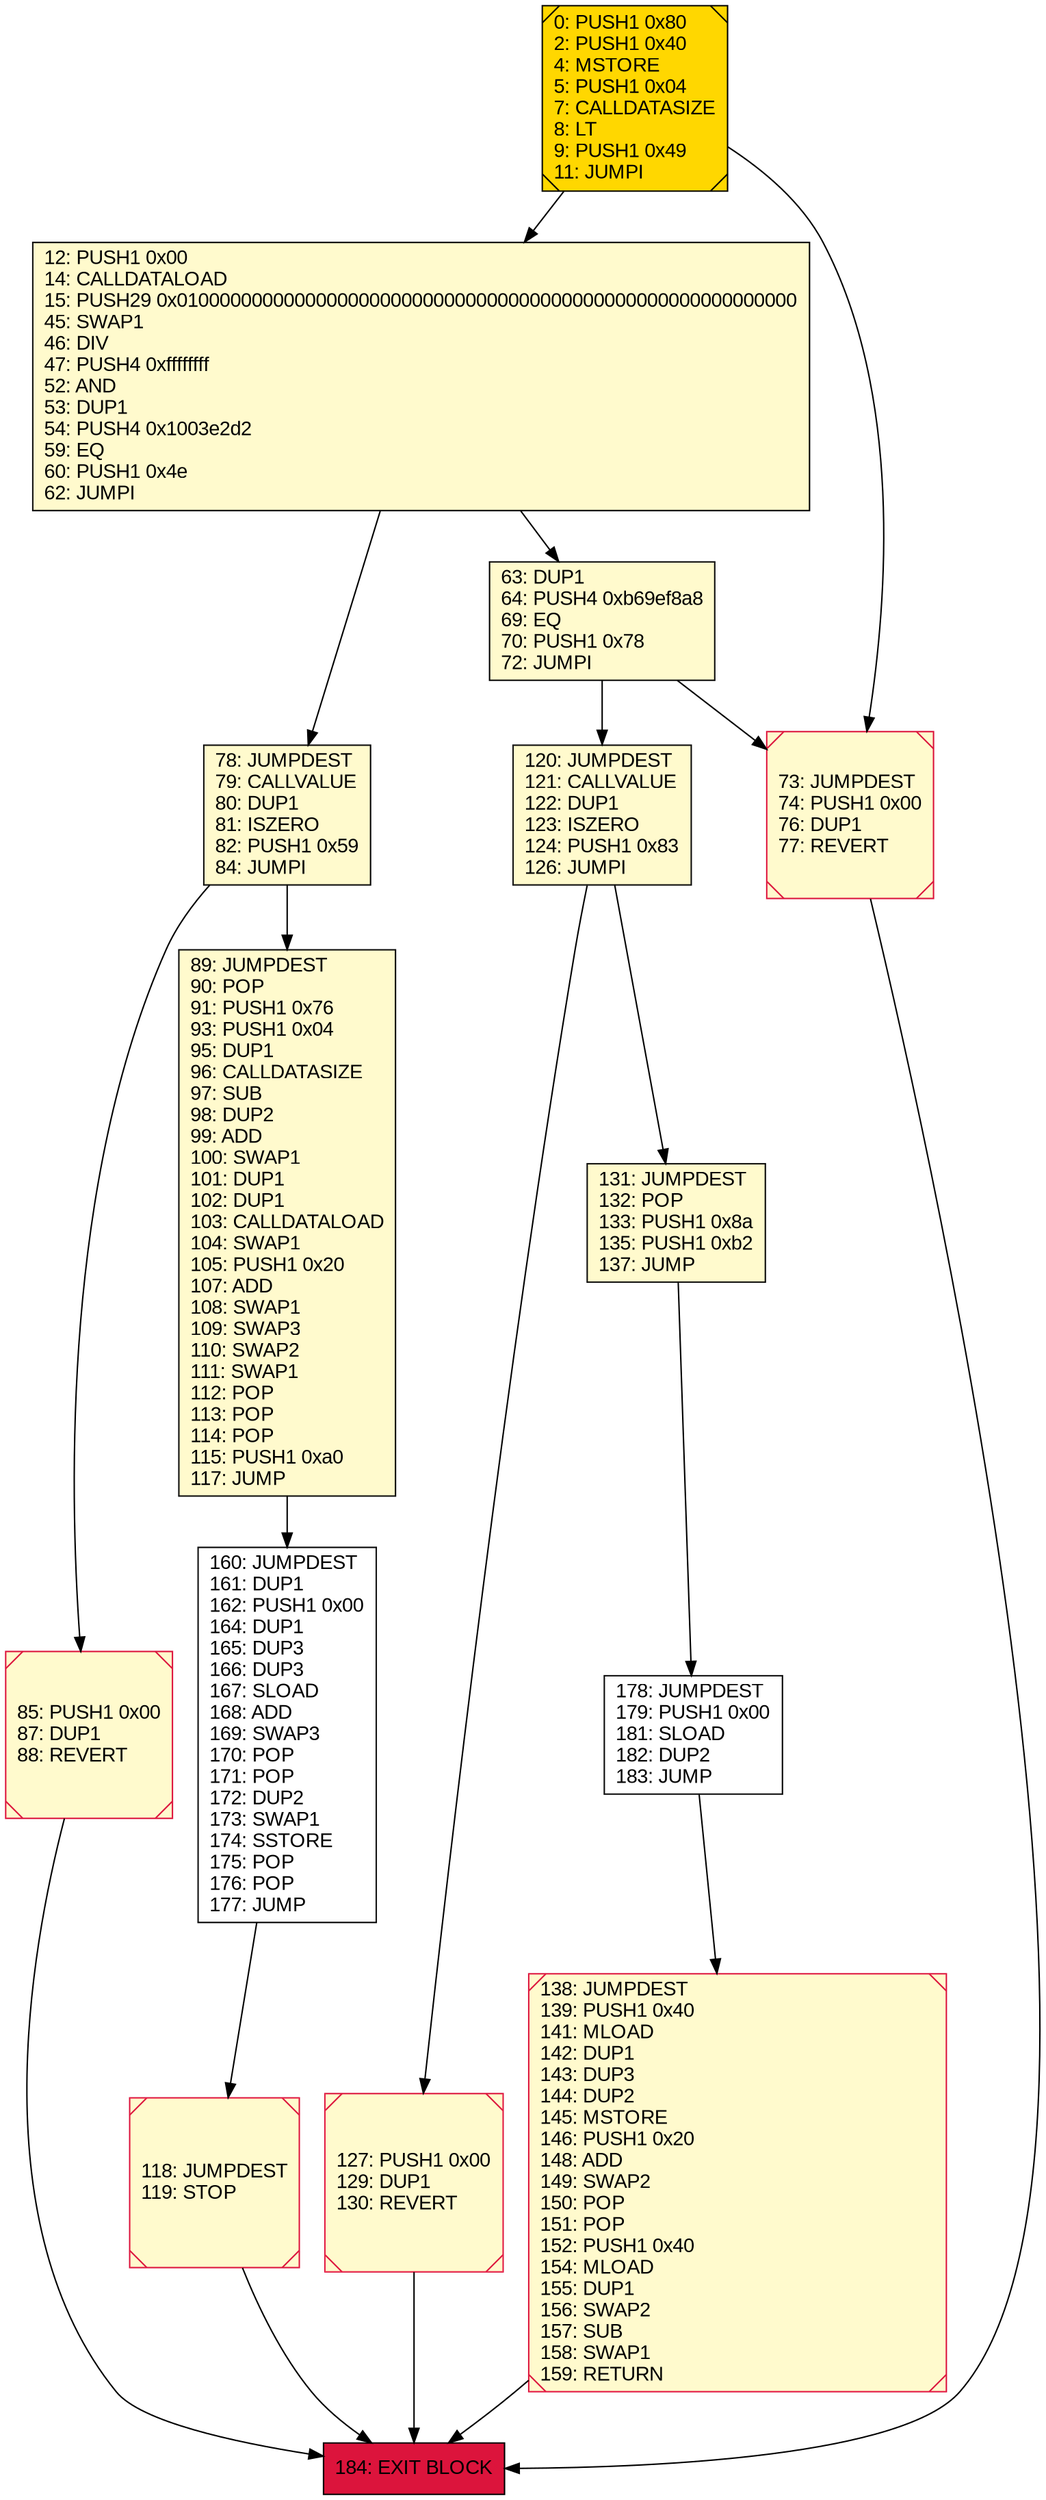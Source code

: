 digraph G {
bgcolor=transparent rankdir=UD;
node [shape=box style=filled color=black fillcolor=white fontname=arial fontcolor=black];
120 [label="120: JUMPDEST\l121: CALLVALUE\l122: DUP1\l123: ISZERO\l124: PUSH1 0x83\l126: JUMPI\l" fillcolor=lemonchiffon ];
118 [label="118: JUMPDEST\l119: STOP\l" fillcolor=lemonchiffon shape=Msquare color=crimson ];
12 [label="12: PUSH1 0x00\l14: CALLDATALOAD\l15: PUSH29 0x0100000000000000000000000000000000000000000000000000000000\l45: SWAP1\l46: DIV\l47: PUSH4 0xffffffff\l52: AND\l53: DUP1\l54: PUSH4 0x1003e2d2\l59: EQ\l60: PUSH1 0x4e\l62: JUMPI\l" fillcolor=lemonchiffon ];
178 [label="178: JUMPDEST\l179: PUSH1 0x00\l181: SLOAD\l182: DUP2\l183: JUMP\l" ];
63 [label="63: DUP1\l64: PUSH4 0xb69ef8a8\l69: EQ\l70: PUSH1 0x78\l72: JUMPI\l" fillcolor=lemonchiffon ];
0 [label="0: PUSH1 0x80\l2: PUSH1 0x40\l4: MSTORE\l5: PUSH1 0x04\l7: CALLDATASIZE\l8: LT\l9: PUSH1 0x49\l11: JUMPI\l" fillcolor=lemonchiffon shape=Msquare fillcolor=gold ];
160 [label="160: JUMPDEST\l161: DUP1\l162: PUSH1 0x00\l164: DUP1\l165: DUP3\l166: DUP3\l167: SLOAD\l168: ADD\l169: SWAP3\l170: POP\l171: POP\l172: DUP2\l173: SWAP1\l174: SSTORE\l175: POP\l176: POP\l177: JUMP\l" ];
73 [label="73: JUMPDEST\l74: PUSH1 0x00\l76: DUP1\l77: REVERT\l" fillcolor=lemonchiffon shape=Msquare color=crimson ];
131 [label="131: JUMPDEST\l132: POP\l133: PUSH1 0x8a\l135: PUSH1 0xb2\l137: JUMP\l" fillcolor=lemonchiffon ];
78 [label="78: JUMPDEST\l79: CALLVALUE\l80: DUP1\l81: ISZERO\l82: PUSH1 0x59\l84: JUMPI\l" fillcolor=lemonchiffon ];
85 [label="85: PUSH1 0x00\l87: DUP1\l88: REVERT\l" fillcolor=lemonchiffon shape=Msquare color=crimson ];
184 [label="184: EXIT BLOCK\l" fillcolor=crimson ];
138 [label="138: JUMPDEST\l139: PUSH1 0x40\l141: MLOAD\l142: DUP1\l143: DUP3\l144: DUP2\l145: MSTORE\l146: PUSH1 0x20\l148: ADD\l149: SWAP2\l150: POP\l151: POP\l152: PUSH1 0x40\l154: MLOAD\l155: DUP1\l156: SWAP2\l157: SUB\l158: SWAP1\l159: RETURN\l" fillcolor=lemonchiffon shape=Msquare color=crimson ];
89 [label="89: JUMPDEST\l90: POP\l91: PUSH1 0x76\l93: PUSH1 0x04\l95: DUP1\l96: CALLDATASIZE\l97: SUB\l98: DUP2\l99: ADD\l100: SWAP1\l101: DUP1\l102: DUP1\l103: CALLDATALOAD\l104: SWAP1\l105: PUSH1 0x20\l107: ADD\l108: SWAP1\l109: SWAP3\l110: SWAP2\l111: SWAP1\l112: POP\l113: POP\l114: POP\l115: PUSH1 0xa0\l117: JUMP\l" fillcolor=lemonchiffon ];
127 [label="127: PUSH1 0x00\l129: DUP1\l130: REVERT\l" fillcolor=lemonchiffon shape=Msquare color=crimson ];
138 -> 184;
63 -> 120;
0 -> 12;
127 -> 184;
12 -> 63;
78 -> 85;
63 -> 73;
160 -> 118;
0 -> 73;
85 -> 184;
78 -> 89;
12 -> 78;
120 -> 131;
131 -> 178;
73 -> 184;
89 -> 160;
118 -> 184;
178 -> 138;
120 -> 127;
}